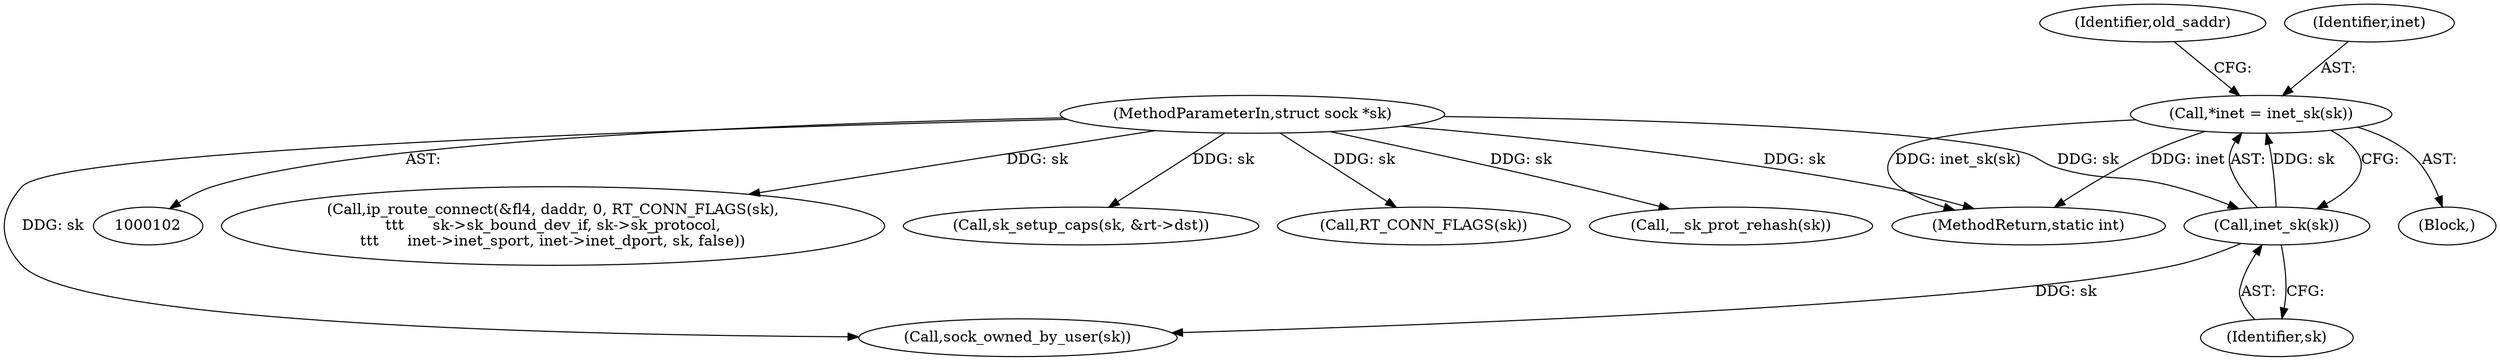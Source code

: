digraph "0_linux_f6d8bd051c391c1c0458a30b2a7abcd939329259_3@pointer" {
"1000106" [label="(Call,*inet = inet_sk(sk))"];
"1000108" [label="(Call,inet_sk(sk))"];
"1000103" [label="(MethodParameterIn,struct sock *sk)"];
"1000109" [label="(Identifier,sk)"];
"1000151" [label="(Call,ip_route_connect(&fl4, daddr, 0, RT_CONN_FLAGS(sk),\n\t\t\t      sk->sk_bound_dev_if, sk->sk_protocol,\n\t\t\t      inet->inet_sport, inet->inet_dport, sk, false))"];
"1000178" [label="(Call,sk_setup_caps(sk, &rt->dst))"];
"1000108" [label="(Call,inet_sk(sk))"];
"1000106" [label="(Call,*inet = inet_sk(sk))"];
"1000156" [label="(Call,RT_CONN_FLAGS(sk))"];
"1000213" [label="(MethodReturn,static int)"];
"1000103" [label="(MethodParameterIn,struct sock *sk)"];
"1000209" [label="(Call,__sk_prot_rehash(sk))"];
"1000104" [label="(Block,)"];
"1000132" [label="(Call,sock_owned_by_user(sk))"];
"1000112" [label="(Identifier,old_saddr)"];
"1000107" [label="(Identifier,inet)"];
"1000106" -> "1000104"  [label="AST: "];
"1000106" -> "1000108"  [label="CFG: "];
"1000107" -> "1000106"  [label="AST: "];
"1000108" -> "1000106"  [label="AST: "];
"1000112" -> "1000106"  [label="CFG: "];
"1000106" -> "1000213"  [label="DDG: inet_sk(sk)"];
"1000106" -> "1000213"  [label="DDG: inet"];
"1000108" -> "1000106"  [label="DDG: sk"];
"1000108" -> "1000109"  [label="CFG: "];
"1000109" -> "1000108"  [label="AST: "];
"1000103" -> "1000108"  [label="DDG: sk"];
"1000108" -> "1000132"  [label="DDG: sk"];
"1000103" -> "1000102"  [label="AST: "];
"1000103" -> "1000213"  [label="DDG: sk"];
"1000103" -> "1000132"  [label="DDG: sk"];
"1000103" -> "1000156"  [label="DDG: sk"];
"1000103" -> "1000151"  [label="DDG: sk"];
"1000103" -> "1000178"  [label="DDG: sk"];
"1000103" -> "1000209"  [label="DDG: sk"];
}
